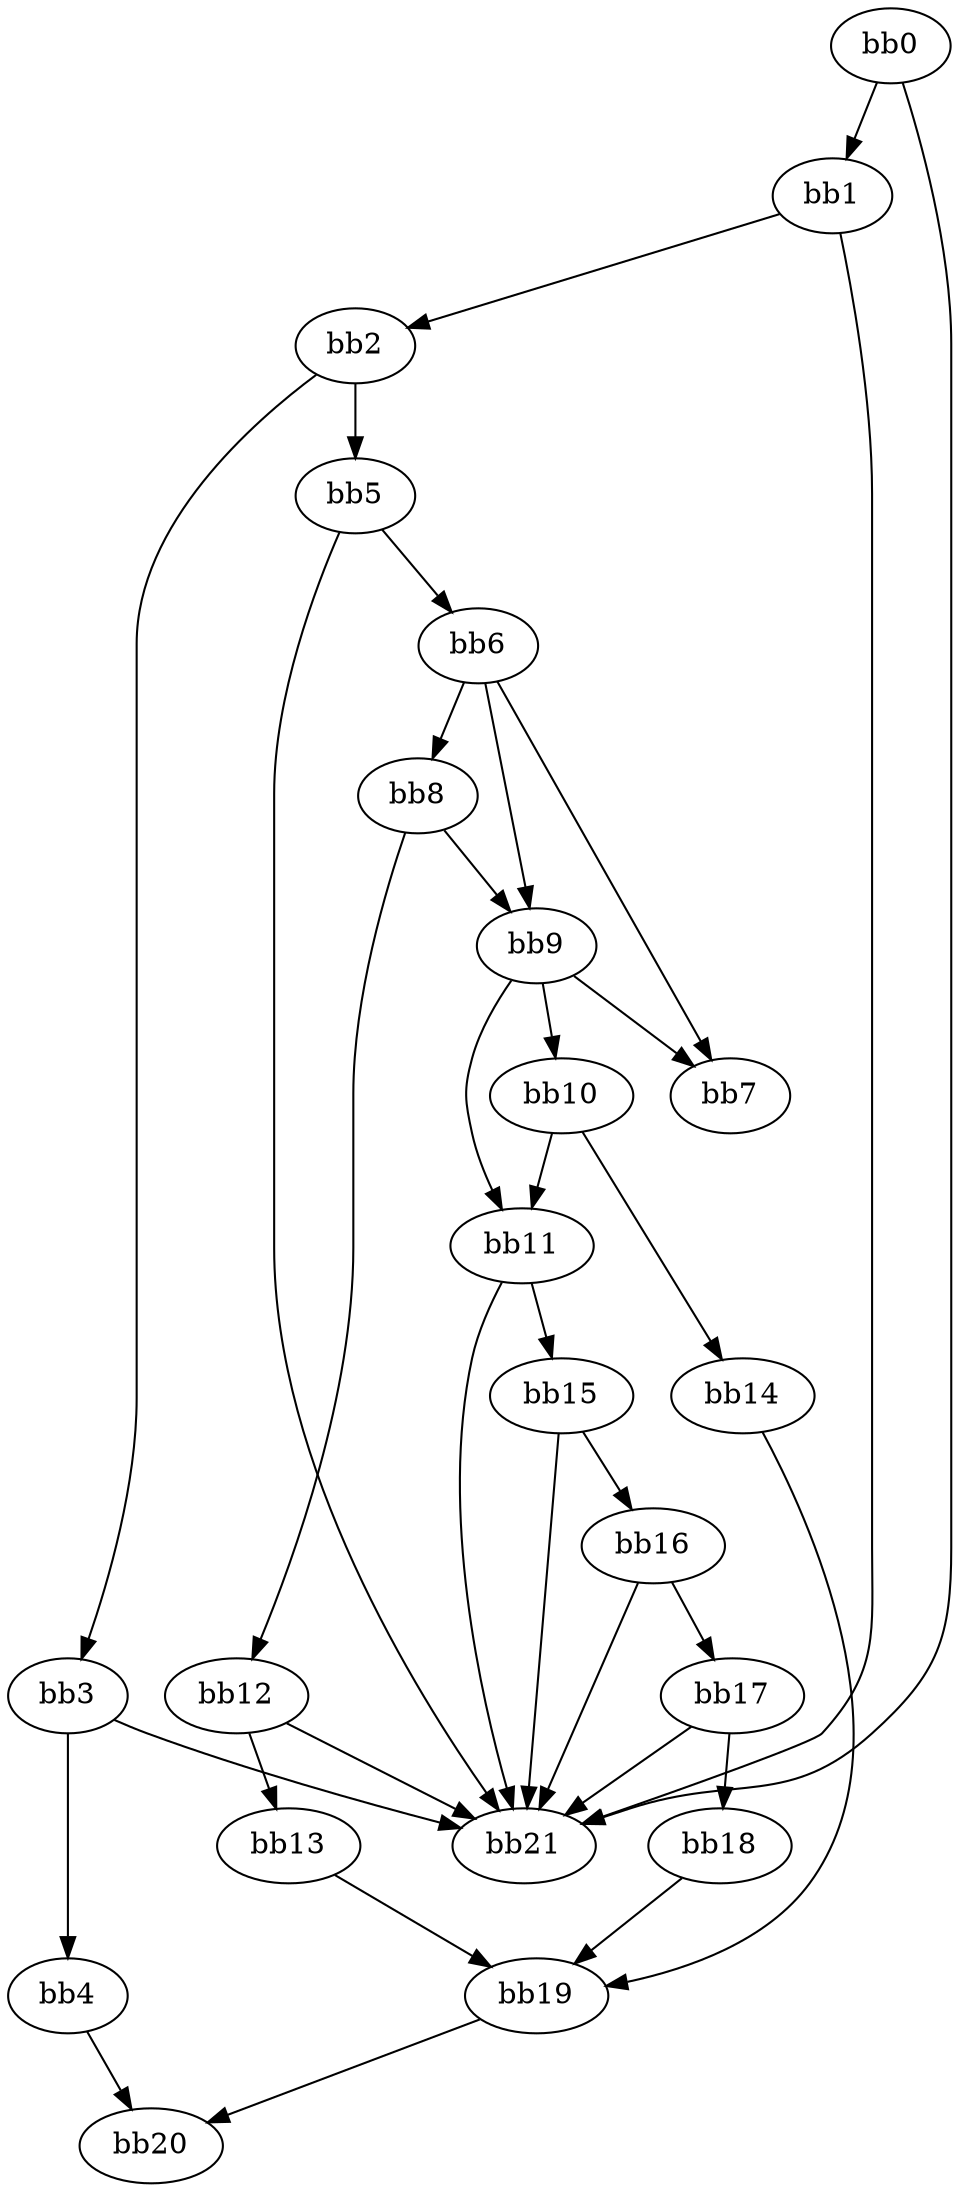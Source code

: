 digraph {
    0 [ label = "bb0\l" ]
    1 [ label = "bb1\l" ]
    2 [ label = "bb2\l" ]
    3 [ label = "bb3\l" ]
    4 [ label = "bb4\l" ]
    5 [ label = "bb5\l" ]
    6 [ label = "bb6\l" ]
    7 [ label = "bb7\l" ]
    8 [ label = "bb8\l" ]
    9 [ label = "bb9\l" ]
    10 [ label = "bb10\l" ]
    11 [ label = "bb11\l" ]
    12 [ label = "bb12\l" ]
    13 [ label = "bb13\l" ]
    14 [ label = "bb14\l" ]
    15 [ label = "bb15\l" ]
    16 [ label = "bb16\l" ]
    17 [ label = "bb17\l" ]
    18 [ label = "bb18\l" ]
    19 [ label = "bb19\l" ]
    20 [ label = "bb20\l" ]
    21 [ label = "bb21\l" ]
    0 -> 1 [ ]
    0 -> 21 [ ]
    1 -> 2 [ ]
    1 -> 21 [ ]
    2 -> 3 [ ]
    2 -> 5 [ ]
    3 -> 4 [ ]
    3 -> 21 [ ]
    4 -> 20 [ ]
    5 -> 6 [ ]
    5 -> 21 [ ]
    6 -> 7 [ ]
    6 -> 8 [ ]
    6 -> 9 [ ]
    8 -> 9 [ ]
    8 -> 12 [ ]
    9 -> 7 [ ]
    9 -> 10 [ ]
    9 -> 11 [ ]
    10 -> 11 [ ]
    10 -> 14 [ ]
    11 -> 15 [ ]
    11 -> 21 [ ]
    12 -> 13 [ ]
    12 -> 21 [ ]
    13 -> 19 [ ]
    14 -> 19 [ ]
    15 -> 16 [ ]
    15 -> 21 [ ]
    16 -> 17 [ ]
    16 -> 21 [ ]
    17 -> 18 [ ]
    17 -> 21 [ ]
    18 -> 19 [ ]
    19 -> 20 [ ]
}

